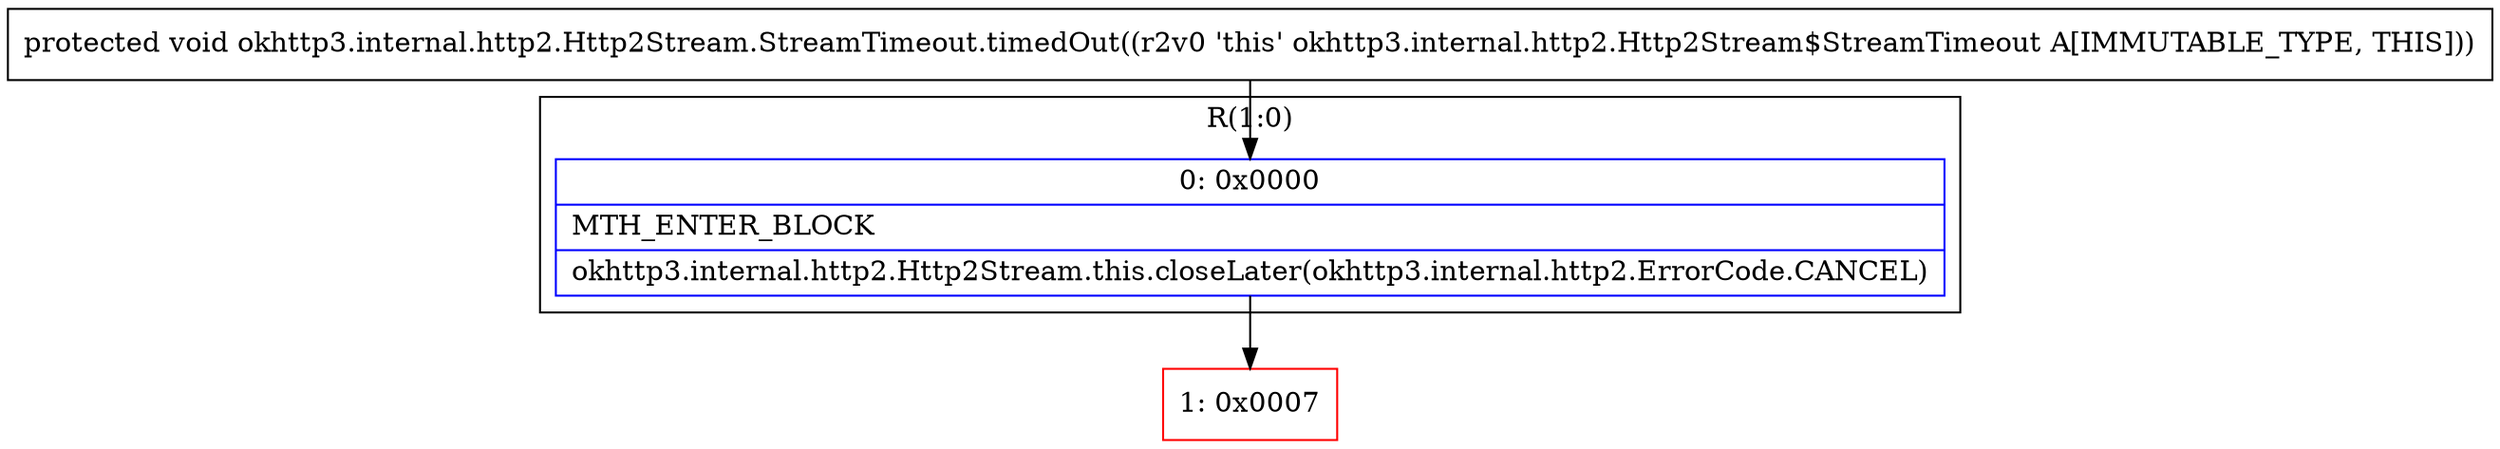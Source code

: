 digraph "CFG forokhttp3.internal.http2.Http2Stream.StreamTimeout.timedOut()V" {
subgraph cluster_Region_664698215 {
label = "R(1:0)";
node [shape=record,color=blue];
Node_0 [shape=record,label="{0\:\ 0x0000|MTH_ENTER_BLOCK\l|okhttp3.internal.http2.Http2Stream.this.closeLater(okhttp3.internal.http2.ErrorCode.CANCEL)\l}"];
}
Node_1 [shape=record,color=red,label="{1\:\ 0x0007}"];
MethodNode[shape=record,label="{protected void okhttp3.internal.http2.Http2Stream.StreamTimeout.timedOut((r2v0 'this' okhttp3.internal.http2.Http2Stream$StreamTimeout A[IMMUTABLE_TYPE, THIS])) }"];
MethodNode -> Node_0;
Node_0 -> Node_1;
}

